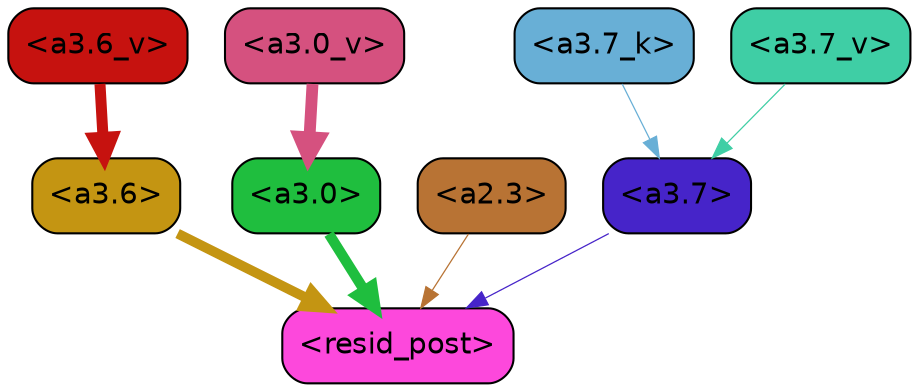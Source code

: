 strict digraph "" {
	graph [bgcolor=transparent,
		layout=dot,
		overlap=false,
		splines=true
	];
	"<a3.7>"	[color=black,
		fillcolor="#4624c9",
		fontname=Helvetica,
		shape=box,
		style="filled, rounded"];
	"<resid_post>"	[color=black,
		fillcolor="#fd48dc",
		fontname=Helvetica,
		shape=box,
		style="filled, rounded"];
	"<a3.7>" -> "<resid_post>"	[color="#4624c9",
		penwidth=0.6];
	"<a3.6>"	[color=black,
		fillcolor="#c49512",
		fontname=Helvetica,
		shape=box,
		style="filled, rounded"];
	"<a3.6>" -> "<resid_post>"	[color="#c49512",
		penwidth=4.749041676521301];
	"<a3.0>"	[color=black,
		fillcolor="#1fbe3e",
		fontname=Helvetica,
		shape=box,
		style="filled, rounded"];
	"<a3.0>" -> "<resid_post>"	[color="#1fbe3e",
		penwidth=5.004215121269226];
	"<a2.3>"	[color=black,
		fillcolor="#b87334",
		fontname=Helvetica,
		shape=box,
		style="filled, rounded"];
	"<a2.3>" -> "<resid_post>"	[color="#b87334",
		penwidth=0.6];
	"<a3.7_k>"	[color=black,
		fillcolor="#68afd6",
		fontname=Helvetica,
		shape=box,
		style="filled, rounded"];
	"<a3.7_k>" -> "<a3.7>"	[color="#68afd6",
		penwidth=0.6];
	"<a3.7_v>"	[color=black,
		fillcolor="#3fcea5",
		fontname=Helvetica,
		shape=box,
		style="filled, rounded"];
	"<a3.7_v>" -> "<a3.7>"	[color="#3fcea5",
		penwidth=0.6];
	"<a3.6_v>"	[color=black,
		fillcolor="#c6120f",
		fontname=Helvetica,
		shape=box,
		style="filled, rounded"];
	"<a3.6_v>" -> "<a3.6>"	[color="#c6120f",
		penwidth=5.297133803367615];
	"<a3.0_v>"	[color=black,
		fillcolor="#d5517f",
		fontname=Helvetica,
		shape=box,
		style="filled, rounded"];
	"<a3.0_v>" -> "<a3.0>"	[color="#d5517f",
		penwidth=5.680712580680847];
}
